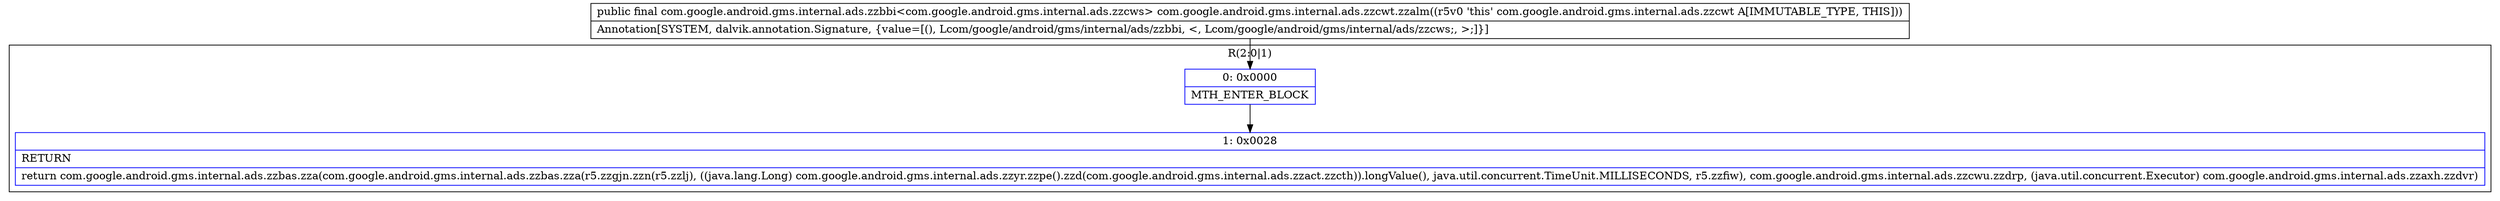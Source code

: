 digraph "CFG forcom.google.android.gms.internal.ads.zzcwt.zzalm()Lcom\/google\/android\/gms\/internal\/ads\/zzbbi;" {
subgraph cluster_Region_988109027 {
label = "R(2:0|1)";
node [shape=record,color=blue];
Node_0 [shape=record,label="{0\:\ 0x0000|MTH_ENTER_BLOCK\l}"];
Node_1 [shape=record,label="{1\:\ 0x0028|RETURN\l|return com.google.android.gms.internal.ads.zzbas.zza(com.google.android.gms.internal.ads.zzbas.zza(r5.zzgjn.zzn(r5.zzlj), ((java.lang.Long) com.google.android.gms.internal.ads.zzyr.zzpe().zzd(com.google.android.gms.internal.ads.zzact.zzcth)).longValue(), java.util.concurrent.TimeUnit.MILLISECONDS, r5.zzfiw), com.google.android.gms.internal.ads.zzcwu.zzdrp, (java.util.concurrent.Executor) com.google.android.gms.internal.ads.zzaxh.zzdvr)\l}"];
}
MethodNode[shape=record,label="{public final com.google.android.gms.internal.ads.zzbbi\<com.google.android.gms.internal.ads.zzcws\> com.google.android.gms.internal.ads.zzcwt.zzalm((r5v0 'this' com.google.android.gms.internal.ads.zzcwt A[IMMUTABLE_TYPE, THIS]))  | Annotation[SYSTEM, dalvik.annotation.Signature, \{value=[(), Lcom\/google\/android\/gms\/internal\/ads\/zzbbi, \<, Lcom\/google\/android\/gms\/internal\/ads\/zzcws;, \>;]\}]\l}"];
MethodNode -> Node_0;
Node_0 -> Node_1;
}

